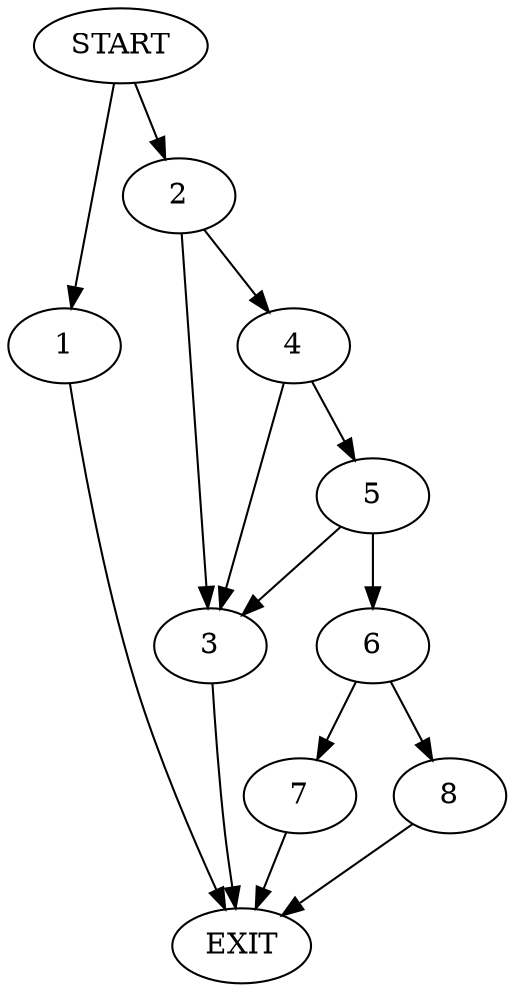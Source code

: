 digraph {
0 [label="START"]
9 [label="EXIT"]
0 -> 1
1 -> 9
0 -> 2
2 -> 3
2 -> 4
3 -> 9
4 -> 3
4 -> 5
5 -> 3
5 -> 6
6 -> 7
6 -> 8
7 -> 9
8 -> 9
}
